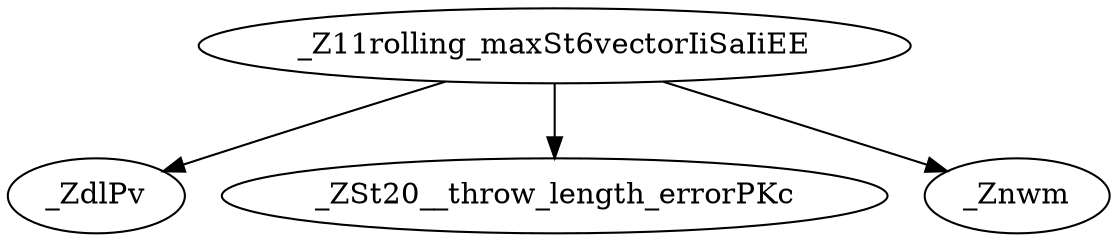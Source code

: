 digraph CallGraph {
    // Nodes
    _Z11rolling_maxSt6vectorIiSaIiEE [label="_Z11rolling_maxSt6vectorIiSaIiEE"];
    _ZdlPv [label="_ZdlPv"];
    _ZSt20__throw_length_errorPKc [label="_ZSt20__throw_length_errorPKc"];
    _Znwm [label="_Znwm"];

    // Edges
    _Z11rolling_maxSt6vectorIiSaIiEE -> _ZdlPv;
    _Z11rolling_maxSt6vectorIiSaIiEE -> _ZSt20__throw_length_errorPKc;
    _Z11rolling_maxSt6vectorIiSaIiEE -> _Znwm;
}